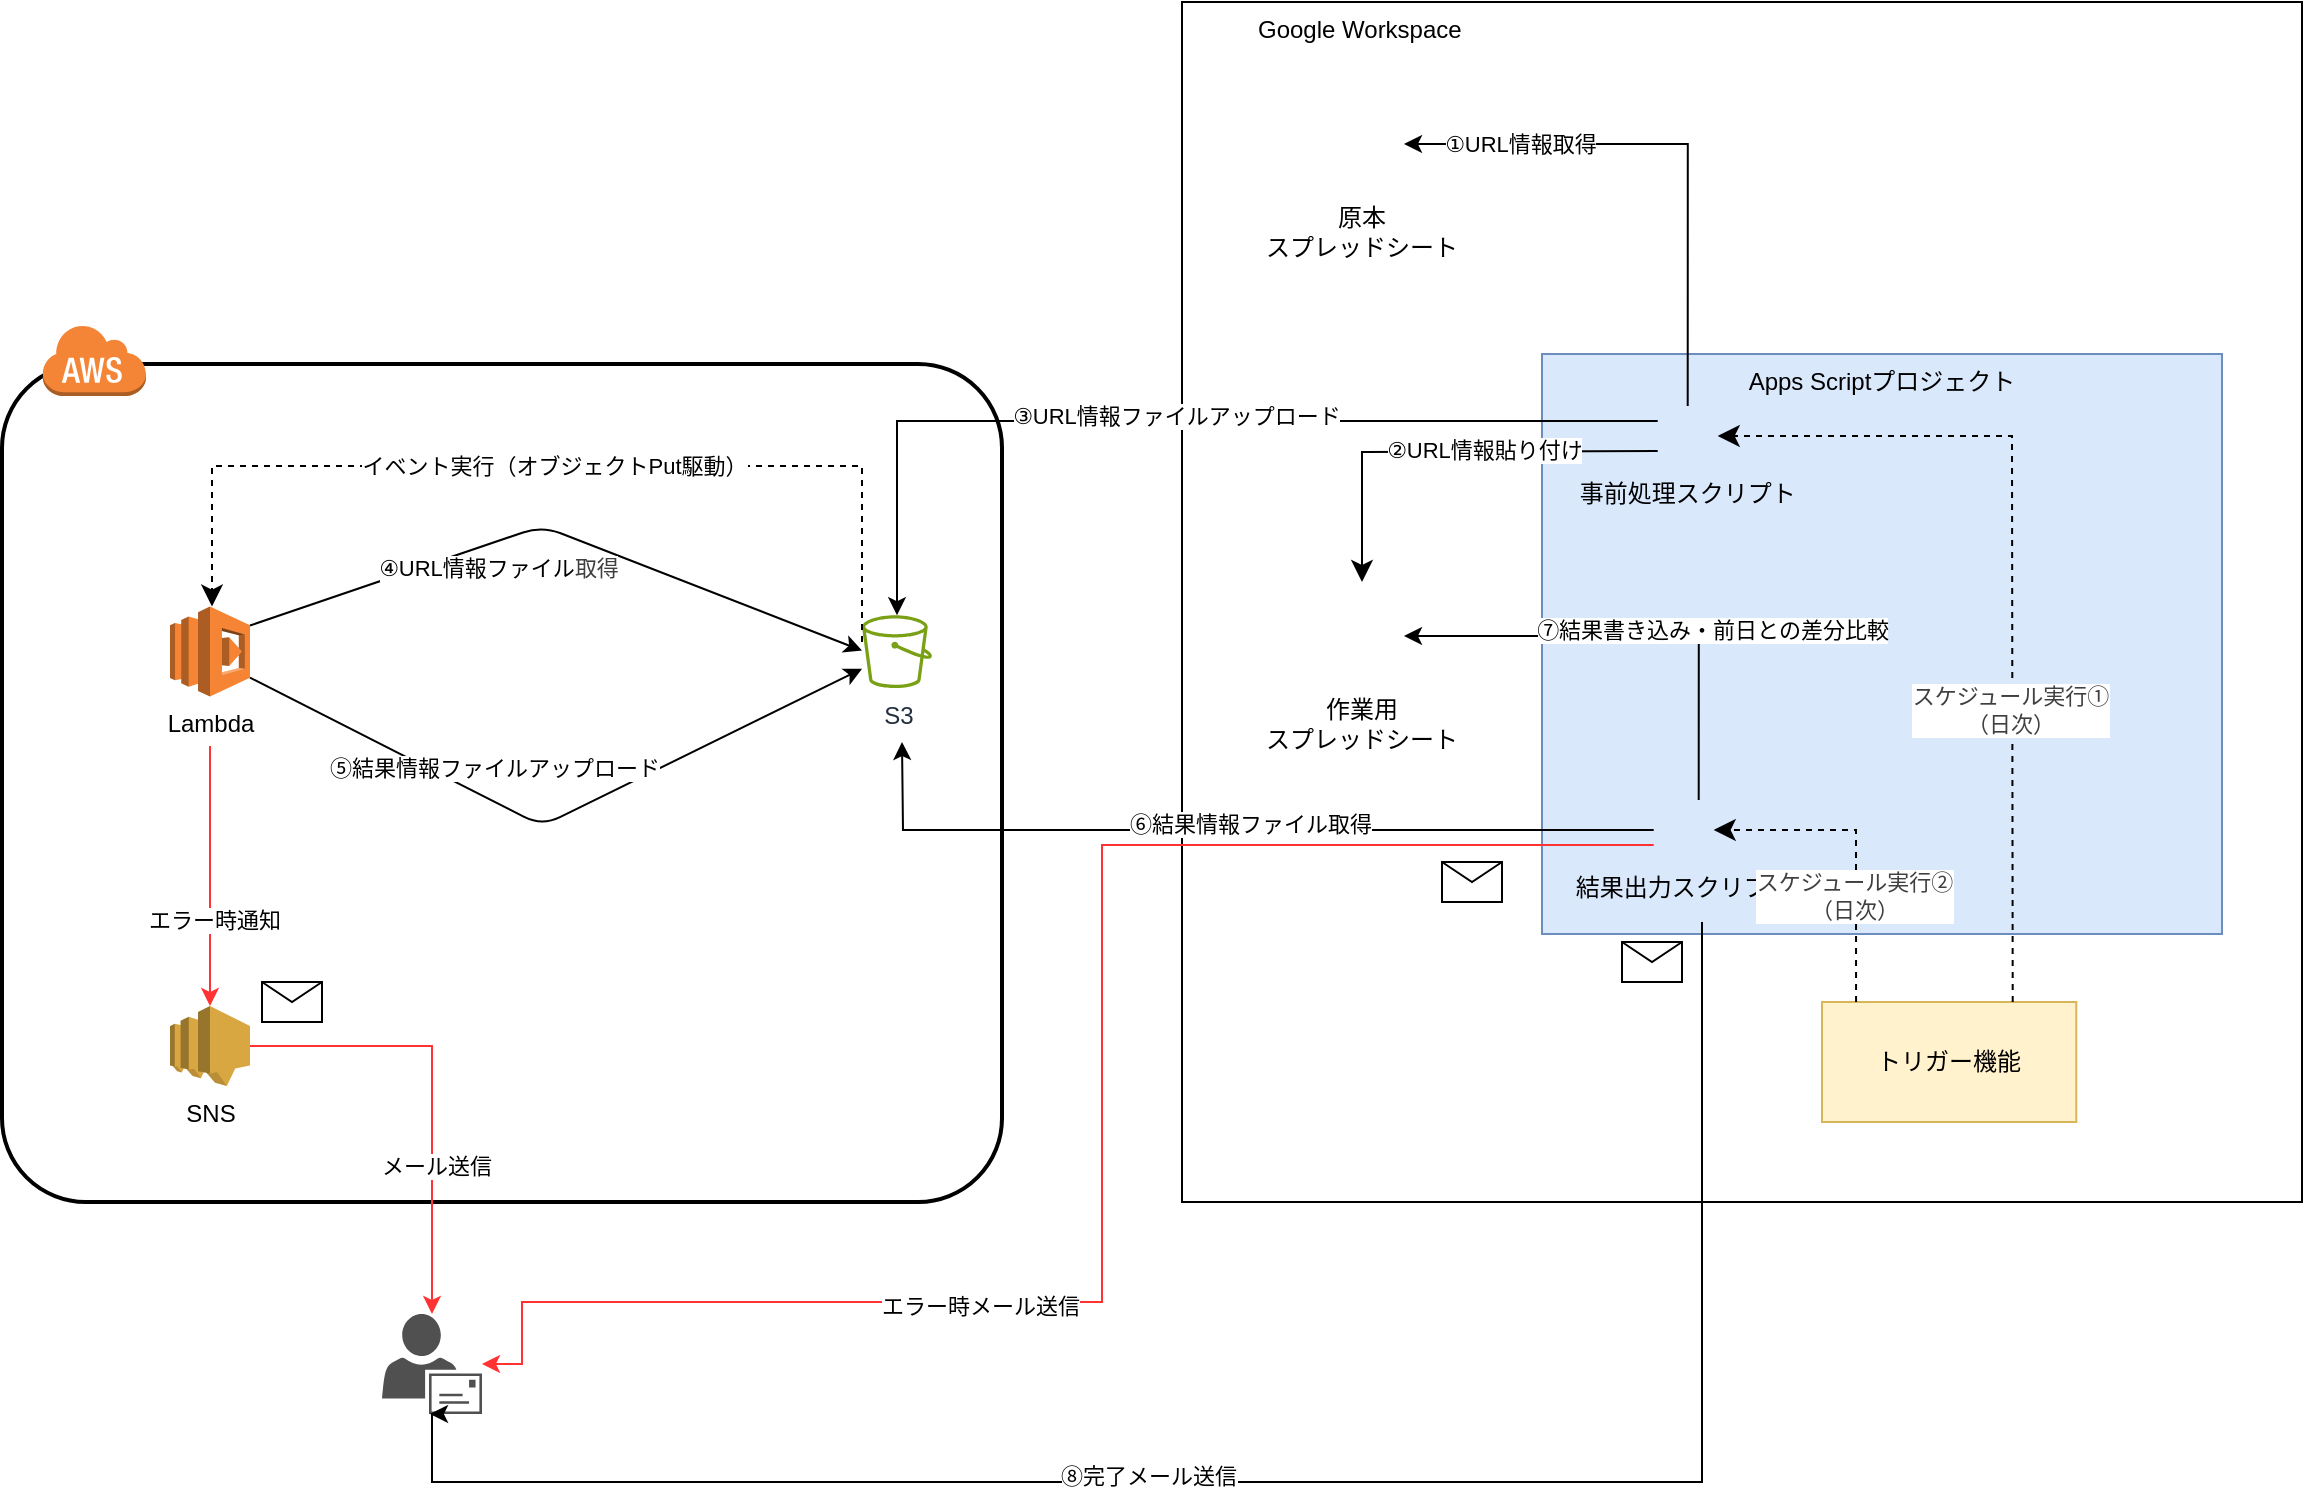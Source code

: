 <mxfile>
    <diagram id="MJ3bDuOHeX7HhFfzLCm9" name="ページ1">
        <mxGraphModel dx="1216" dy="797" grid="1" gridSize="10" guides="1" tooltips="1" connect="1" arrows="1" fold="1" page="1" pageScale="1" pageWidth="827" pageHeight="1169" math="0" shadow="0">
            <root>
                <mxCell id="0"/>
                <mxCell id="1" parent="0"/>
                <mxCell id="43" value="" style="rounded=1;arcSize=10;dashed=0;fillColor=none;gradientColor=none;strokeWidth=2;" vertex="1" parent="1">
                    <mxGeometry x="290" y="221" width="500" height="419" as="geometry"/>
                </mxCell>
                <mxCell id="3" value="　　　Google Workspace" style="rounded=0;whiteSpace=wrap;html=1;align=left;verticalAlign=top;" parent="1" vertex="1">
                    <mxGeometry x="880" y="40" width="560" height="600" as="geometry"/>
                </mxCell>
                <mxCell id="9" value="" style="group" vertex="1" connectable="0" parent="1">
                    <mxGeometry x="910" y="90" width="120" height="80" as="geometry"/>
                </mxCell>
                <mxCell id="5" value="原本&lt;div&gt;スプレッドシート&lt;/div&gt;" style="rounded=0;whiteSpace=wrap;html=1;strokeColor=none;fillColor=none;" vertex="1" parent="9">
                    <mxGeometry y="50" width="120" height="30" as="geometry"/>
                </mxCell>
                <mxCell id="8" value="" style="shape=image;verticalLabelPosition=bottom;labelBackgroundColor=default;verticalAlign=top;aspect=fixed;imageAspect=0;image=https://cdn-icons-png.freepik.com/512/2991/2991114.png;" vertex="1" parent="9">
                    <mxGeometry x="39" width="42" height="42" as="geometry"/>
                </mxCell>
                <mxCell id="15" value="Apps Scriptプロジェクト" style="rounded=0;whiteSpace=wrap;html=1;align=center;verticalAlign=top;fillColor=#dae8fc;strokeColor=#6c8ebf;" vertex="1" parent="1">
                    <mxGeometry x="1060" y="216" width="340" height="290" as="geometry"/>
                </mxCell>
                <mxCell id="10" value="" style="group" vertex="1" connectable="0" parent="1">
                    <mxGeometry x="910" y="336" width="120" height="80" as="geometry"/>
                </mxCell>
                <mxCell id="11" value="作業用&lt;br&gt;&lt;div&gt;スプレッドシート&lt;/div&gt;" style="rounded=0;whiteSpace=wrap;html=1;strokeColor=none;fillColor=none;" vertex="1" parent="10">
                    <mxGeometry y="50" width="120" height="30" as="geometry"/>
                </mxCell>
                <mxCell id="12" value="" style="shape=image;verticalLabelPosition=bottom;labelBackgroundColor=default;verticalAlign=top;aspect=fixed;imageAspect=0;image=https://cdn-icons-png.freepik.com/512/2991/2991114.png;" vertex="1" parent="10">
                    <mxGeometry x="39" width="42" height="42" as="geometry"/>
                </mxCell>
                <mxCell id="19" value="" style="group;fontColor=default;labelBackgroundColor=none;" vertex="1" connectable="0" parent="1">
                    <mxGeometry x="1060" y="242" width="154.286" height="60" as="geometry"/>
                </mxCell>
                <mxCell id="7" value="事前処理スクリプト" style="shape=image;verticalLabelPosition=bottom;labelBackgroundColor=none;verticalAlign=top;aspect=fixed;imageAspect=0;image=https://upload.wikimedia.org/wikipedia/commons/thumb/2/2f/Google_Apps_Script.svg/1024px-Google_Apps_Script.svg.png;" vertex="1" parent="19">
                    <mxGeometry x="57.857" width="30" height="30" as="geometry"/>
                </mxCell>
                <mxCell id="20" value="" style="group" vertex="1" connectable="0" parent="1">
                    <mxGeometry x="1059.997" y="439" width="154.286" height="60" as="geometry"/>
                </mxCell>
                <mxCell id="29" value="" style="edgeStyle=none;html=1;" edge="1" parent="20" source="21">
                    <mxGeometry relative="1" as="geometry">
                        <mxPoint x="75" y="30" as="targetPoint"/>
                    </mxGeometry>
                </mxCell>
                <mxCell id="21" value="結果出力スクリプト" style="shape=image;verticalLabelPosition=bottom;labelBackgroundColor=none;verticalAlign=top;aspect=fixed;imageAspect=0;image=https://upload.wikimedia.org/wikipedia/commons/thumb/2/2f/Google_Apps_Script.svg/1024px-Google_Apps_Script.svg.png;" vertex="1" parent="20">
                    <mxGeometry x="55.857" width="30" height="30" as="geometry"/>
                </mxCell>
                <mxCell id="30" value="トリガー機能" style="rounded=0;whiteSpace=wrap;html=1;fillColor=#fff2cc;strokeColor=#d6b656;" vertex="1" parent="1">
                    <mxGeometry x="1200" y="540" width="127.14" height="60" as="geometry"/>
                </mxCell>
                <mxCell id="36" value="" style="endArrow=classic;html=1;entryX=1;entryY=0.5;entryDx=0;entryDy=0;exitX=0.5;exitY=0;exitDx=0;exitDy=0;edgeStyle=orthogonalEdgeStyle;rounded=0;curved=0;" edge="1" parent="1" source="7" target="8">
                    <mxGeometry width="50" height="50" relative="1" as="geometry">
                        <mxPoint x="770" y="216" as="sourcePoint"/>
                        <mxPoint x="1010" y="276" as="targetPoint"/>
                    </mxGeometry>
                </mxCell>
                <mxCell id="38" value="①URL情報取得" style="edgeLabel;html=1;align=center;verticalAlign=middle;resizable=0;points=[];" vertex="1" connectable="0" parent="36">
                    <mxGeometry x="0.338" y="2" relative="1" as="geometry">
                        <mxPoint x="-33" y="-2" as="offset"/>
                    </mxGeometry>
                </mxCell>
                <mxCell id="37" value="" style="edgeStyle=elbowEdgeStyle;elbow=vertical;endArrow=classic;html=1;curved=0;rounded=0;endSize=8;startSize=8;exitX=0;exitY=0.75;exitDx=0;exitDy=0;" edge="1" parent="1" source="7">
                    <mxGeometry width="50" height="50" relative="1" as="geometry">
                        <mxPoint x="949.997" y="592" as="sourcePoint"/>
                        <mxPoint x="970" y="330" as="targetPoint"/>
                        <Array as="points">
                            <mxPoint x="1040" y="265"/>
                        </Array>
                    </mxGeometry>
                </mxCell>
                <mxCell id="39" value="②URL情報貼り付け" style="edgeLabel;html=1;align=center;verticalAlign=middle;resizable=0;points=[];" vertex="1" connectable="0" parent="37">
                    <mxGeometry x="0.134" y="-1" relative="1" as="geometry">
                        <mxPoint x="33" as="offset"/>
                    </mxGeometry>
                </mxCell>
                <mxCell id="44" value="" style="dashed=0;html=1;shape=mxgraph.aws3.cloud;fillColor=#F58536;gradientColor=none;dashed=0;" vertex="1" parent="1">
                    <mxGeometry x="310" y="201" width="52" height="36" as="geometry"/>
                </mxCell>
                <mxCell id="46" value="S3" style="sketch=0;outlineConnect=0;fontColor=#232F3E;gradientColor=none;fillColor=#7AA116;strokeColor=none;dashed=0;verticalLabelPosition=bottom;verticalAlign=top;align=center;html=1;fontSize=12;fontStyle=0;aspect=fixed;pointerEvents=1;shape=mxgraph.aws4.bucket;" vertex="1" parent="1">
                    <mxGeometry x="720" y="346.6" width="35" height="36.4" as="geometry"/>
                </mxCell>
                <mxCell id="47" value="" style="endArrow=classic;html=1;exitX=0;exitY=0.25;exitDx=0;exitDy=0;edgeStyle=orthogonalEdgeStyle;rounded=0;curved=0;" edge="1" parent="1" source="7" target="46">
                    <mxGeometry width="50" height="50" relative="1" as="geometry">
                        <mxPoint x="1128" y="305" as="sourcePoint"/>
                        <mxPoint x="850" y="220" as="targetPoint"/>
                    </mxGeometry>
                </mxCell>
                <mxCell id="48" value="③URL情報ファイルアップロード" style="edgeLabel;html=1;align=center;verticalAlign=middle;resizable=0;points=[];" vertex="1" connectable="0" parent="47">
                    <mxGeometry x="0.338" y="2" relative="1" as="geometry">
                        <mxPoint x="78" y="-5" as="offset"/>
                    </mxGeometry>
                </mxCell>
                <mxCell id="49" value="Lambda" style="outlineConnect=0;dashed=0;verticalLabelPosition=bottom;verticalAlign=top;align=center;html=1;shape=mxgraph.aws3.lambda;fillColor=#F58534;gradientColor=none;" vertex="1" parent="1">
                    <mxGeometry x="374" y="342.3" width="40" height="45" as="geometry"/>
                </mxCell>
                <mxCell id="50" value="" style="endArrow=classic;html=1;exitX=1;exitY=0.21;exitDx=0;exitDy=0;exitPerimeter=0;" edge="1" parent="1" source="49">
                    <mxGeometry width="50" height="50" relative="1" as="geometry">
                        <mxPoint x="530" y="364.3" as="sourcePoint"/>
                        <mxPoint x="720.003" y="364.3" as="targetPoint"/>
                        <Array as="points">
                            <mxPoint x="560" y="302"/>
                        </Array>
                    </mxGeometry>
                </mxCell>
                <mxCell id="51" value="&lt;span style=&quot;font-family: monospace; font-size: 0px; text-align: start; background-color: rgb(251, 251, 251);&quot;&gt;%3CmxGraphModel%3E%3Croot%3E%3CmxCell%20id%3D%220%22%2F%3E%3CmxCell%20id%3D%221%22%20parent%3D%220%22%2F%3E%3CmxCell%20id%3D%222%22%20value%3D%22%22%20style%3D%22endArrow%3Dclassic%3Bhtml%3D1%3BentryX%3D0.5%3BentryY%3D0%3BentryDx%3D0%3BentryDy%3D0%3BentryPerimeter%3D0%3B%22%20edge%3D%221%22%20parent%3D%221%22%3E%3CmxGeometry%20width%3D%2250%22%20height%3D%2250%22%20relative%3D%221%22%20as%3D%22geometry%22%3E%3CmxPoint%20x%3D%22530%22%20y%3D%22200%22%20as%3D%22sourcePoint%22%2F%3E%3CmxPoint%20x%3D%22530%22%20y%3D%22250%22%20as%3D%22targetPoint%22%2F%3E%3C%2FmxGeometry%3E%3C%2FmxCell%3E%3C%2Froot%3E%3C%2FmxGraphModel%3E&lt;/span&gt;" style="edgeLabel;html=1;align=center;verticalAlign=middle;resizable=0;points=[];" vertex="1" connectable="0" parent="50">
                    <mxGeometry x="-0.173" relative="1" as="geometry">
                        <mxPoint as="offset"/>
                    </mxGeometry>
                </mxCell>
                <mxCell id="55" value="④URL情報ファイル&lt;span style=&quot;color: rgb(63, 63, 63); background-color: light-dark(#ffffff, var(--ge-dark-color, #121212));&quot;&gt;取得&lt;/span&gt;" style="edgeLabel;html=1;align=center;verticalAlign=middle;resizable=0;points=[];" vertex="1" connectable="0" parent="50">
                    <mxGeometry x="-0.432" y="-1" relative="1" as="geometry">
                        <mxPoint x="36" as="offset"/>
                    </mxGeometry>
                </mxCell>
                <mxCell id="54" value="&lt;span style=&quot;background-color: light-dark(#ffffff, var(--ge-dark-color, #121212));&quot;&gt;イベント実行（&lt;span style=&quot;color: rgb(0, 0, 0);&quot;&gt;オブジェクトPut駆動&lt;/span&gt;）&lt;/span&gt;" style="edgeStyle=elbowEdgeStyle;elbow=vertical;endArrow=classic;html=1;curved=0;rounded=0;endSize=8;startSize=8;entryX=0.5;entryY=0;entryDx=0;entryDy=0;entryPerimeter=0;dashed=1;exitX=0;exitY=0.368;exitDx=0;exitDy=0;exitPerimeter=0;" edge="1" parent="1" source="46">
                    <mxGeometry width="50" height="50" relative="1" as="geometry">
                        <mxPoint x="670" y="140" as="sourcePoint"/>
                        <mxPoint x="395" y="342.3" as="targetPoint"/>
                        <Array as="points">
                            <mxPoint x="641" y="272"/>
                        </Array>
                    </mxGeometry>
                </mxCell>
                <mxCell id="56" value="" style="endArrow=classic;html=1;exitX=1;exitY=0.79;exitDx=0;exitDy=0;exitPerimeter=0;" edge="1" parent="1" source="49" target="46">
                    <mxGeometry width="50" height="50" relative="1" as="geometry">
                        <mxPoint x="470" y="422" as="sourcePoint"/>
                        <mxPoint x="660.003" y="434.3" as="targetPoint"/>
                        <Array as="points">
                            <mxPoint x="560" y="452"/>
                        </Array>
                    </mxGeometry>
                </mxCell>
                <mxCell id="57" value="&lt;span style=&quot;font-family: monospace; font-size: 0px; text-align: start; background-color: rgb(251, 251, 251);&quot;&gt;%3CmxGraphModel%3E%3Croot%3E%3CmxCell%20id%3D%220%22%2F%3E%3CmxCell%20id%3D%221%22%20parent%3D%220%22%2F%3E%3CmxCell%20id%3D%222%22%20value%3D%22%22%20style%3D%22endArrow%3Dclassic%3Bhtml%3D1%3BentryX%3D0.5%3BentryY%3D0%3BentryDx%3D0%3BentryDy%3D0%3BentryPerimeter%3D0%3B%22%20edge%3D%221%22%20parent%3D%221%22%3E%3CmxGeometry%20width%3D%2250%22%20height%3D%2250%22%20relative%3D%221%22%20as%3D%22geometry%22%3E%3CmxPoint%20x%3D%22530%22%20y%3D%22200%22%20as%3D%22sourcePoint%22%2F%3E%3CmxPoint%20x%3D%22530%22%20y%3D%22250%22%20as%3D%22targetPoint%22%2F%3E%3C%2FmxGeometry%3E%3C%2FmxCell%3E%3C%2Froot%3E%3C%2FmxGraphModel%3E&lt;/span&gt;" style="edgeLabel;html=1;align=center;verticalAlign=middle;resizable=0;points=[];" vertex="1" connectable="0" parent="56">
                    <mxGeometry x="-0.173" relative="1" as="geometry">
                        <mxPoint as="offset"/>
                    </mxGeometry>
                </mxCell>
                <mxCell id="58" value="⑤結果情報ファイルアップロード" style="edgeLabel;html=1;align=center;verticalAlign=middle;resizable=0;points=[];" vertex="1" connectable="0" parent="56">
                    <mxGeometry x="-0.432" y="-1" relative="1" as="geometry">
                        <mxPoint x="36" as="offset"/>
                    </mxGeometry>
                </mxCell>
                <mxCell id="59" value="" style="edgeStyle=elbowEdgeStyle;elbow=horizontal;endArrow=classic;html=1;curved=0;rounded=0;endSize=8;startSize=8;dashed=1;entryX=1;entryY=0.5;entryDx=0;entryDy=0;exitX=0.75;exitY=0;exitDx=0;exitDy=0;" edge="1" parent="1" source="30" target="7">
                    <mxGeometry width="50" height="50" relative="1" as="geometry">
                        <mxPoint x="1290" y="380" as="sourcePoint"/>
                        <mxPoint x="1340" y="330" as="targetPoint"/>
                        <Array as="points">
                            <mxPoint x="1295" y="420"/>
                        </Array>
                    </mxGeometry>
                </mxCell>
                <mxCell id="60" value="&lt;span style=&quot;color: rgb(63, 63, 63); scrollbar-color: rgb(226, 226, 226) rgb(251, 251, 251);&quot;&gt;スケジュール実行①&lt;/span&gt;&lt;div style=&quot;color: rgb(63, 63, 63); scrollbar-color: rgb(226, 226, 226) rgb(251, 251, 251);&quot;&gt;&lt;span style=&quot;color: rgb(63, 63, 63); scrollbar-color: rgb(226, 226, 226) rgb(251, 251, 251);&quot;&gt;（日次）&lt;/span&gt;&lt;/div&gt;" style="edgeLabel;html=1;align=center;verticalAlign=middle;resizable=0;points=[];" vertex="1" connectable="0" parent="59">
                    <mxGeometry x="-0.32" y="1" relative="1" as="geometry">
                        <mxPoint as="offset"/>
                    </mxGeometry>
                </mxCell>
                <mxCell id="65" value="" style="edgeStyle=elbowEdgeStyle;elbow=horizontal;endArrow=classic;html=1;curved=0;rounded=0;endSize=8;startSize=8;dashed=1;entryX=1;entryY=0.5;entryDx=0;entryDy=0;exitX=0.134;exitY=0;exitDx=0;exitDy=0;exitPerimeter=0;" edge="1" parent="1" source="30" target="21">
                    <mxGeometry width="50" height="50" relative="1" as="geometry">
                        <mxPoint x="1420" y="405" as="sourcePoint"/>
                        <mxPoint x="1158" y="301" as="targetPoint"/>
                        <Array as="points">
                            <mxPoint x="1217" y="470"/>
                        </Array>
                    </mxGeometry>
                </mxCell>
                <mxCell id="66" value="&lt;span style=&quot;color: rgb(63, 63, 63); scrollbar-color: rgb(226, 226, 226) rgb(251, 251, 251);&quot;&gt;スケジュール実行②&lt;/span&gt;&lt;div style=&quot;color: rgb(63, 63, 63); scrollbar-color: rgb(226, 226, 226) rgb(251, 251, 251);&quot;&gt;&lt;span style=&quot;color: rgb(63, 63, 63); scrollbar-color: rgb(226, 226, 226) rgb(251, 251, 251);&quot;&gt;（日次）&lt;/span&gt;&lt;/div&gt;" style="edgeLabel;html=1;align=center;verticalAlign=middle;resizable=0;points=[];" vertex="1" connectable="0" parent="65">
                    <mxGeometry x="-0.32" y="1" relative="1" as="geometry">
                        <mxPoint as="offset"/>
                    </mxGeometry>
                </mxCell>
                <mxCell id="67" value="SNS" style="outlineConnect=0;dashed=0;verticalLabelPosition=bottom;verticalAlign=top;align=center;html=1;shape=mxgraph.aws3.sns;fillColor=#D9A741;gradientColor=none;" vertex="1" parent="1">
                    <mxGeometry x="374" y="542" width="40" height="40" as="geometry"/>
                </mxCell>
                <mxCell id="71" value="" style="endArrow=classic;html=1;entryX=0.5;entryY=0;entryDx=0;entryDy=0;entryPerimeter=0;strokeColor=#FF3333;" edge="1" parent="1" target="67">
                    <mxGeometry width="50" height="50" relative="1" as="geometry">
                        <mxPoint x="394" y="412" as="sourcePoint"/>
                        <mxPoint x="400" y="493.5" as="targetPoint"/>
                    </mxGeometry>
                </mxCell>
                <mxCell id="72" value="エラー時通知" style="edgeLabel;html=1;align=center;verticalAlign=middle;resizable=0;points=[];" vertex="1" connectable="0" parent="71">
                    <mxGeometry x="0.338" y="2" relative="1" as="geometry">
                        <mxPoint as="offset"/>
                    </mxGeometry>
                </mxCell>
                <mxCell id="73" value="" style="shape=message;html=1;html=1;outlineConnect=0;labelPosition=center;verticalLabelPosition=bottom;align=center;verticalAlign=top;" vertex="1" parent="1">
                    <mxGeometry x="420" y="530" width="30" height="20" as="geometry"/>
                </mxCell>
                <mxCell id="74" value="" style="sketch=0;pointerEvents=1;shadow=0;dashed=0;html=1;strokeColor=none;fillColor=#505050;labelPosition=center;verticalLabelPosition=bottom;verticalAlign=top;outlineConnect=0;align=center;shape=mxgraph.office.users.mail_user;" vertex="1" parent="1">
                    <mxGeometry x="480" y="696" width="50" height="50" as="geometry"/>
                </mxCell>
                <mxCell id="75" value="" style="endArrow=classic;html=1;strokeColor=#FF3333;edgeStyle=orthogonalEdgeStyle;exitX=1;exitY=0.5;exitDx=0;exitDy=0;exitPerimeter=0;rounded=0;curved=0;" edge="1" parent="1" source="67" target="74">
                    <mxGeometry width="50" height="50" relative="1" as="geometry">
                        <mxPoint x="399" y="612" as="sourcePoint"/>
                        <mxPoint x="273" y="702" as="targetPoint"/>
                    </mxGeometry>
                </mxCell>
                <mxCell id="76" value="メール送信" style="edgeLabel;html=1;align=center;verticalAlign=middle;resizable=0;points=[];" vertex="1" connectable="0" parent="75">
                    <mxGeometry x="0.338" y="2" relative="1" as="geometry">
                        <mxPoint as="offset"/>
                    </mxGeometry>
                </mxCell>
                <mxCell id="77" value="" style="endArrow=classic;html=1;exitX=0;exitY=0.5;exitDx=0;exitDy=0;edgeStyle=orthogonalEdgeStyle;rounded=0;curved=0;" edge="1" parent="1" source="21">
                    <mxGeometry width="50" height="50" relative="1" as="geometry">
                        <mxPoint x="1128" y="260" as="sourcePoint"/>
                        <mxPoint x="740" y="410" as="targetPoint"/>
                    </mxGeometry>
                </mxCell>
                <mxCell id="78" value="⑥結果情報ファイル取得" style="edgeLabel;html=1;align=center;verticalAlign=middle;resizable=0;points=[];" vertex="1" connectable="0" parent="77">
                    <mxGeometry x="0.338" y="2" relative="1" as="geometry">
                        <mxPoint x="78" y="-5" as="offset"/>
                    </mxGeometry>
                </mxCell>
                <mxCell id="81" value="" style="endArrow=classic;html=1;exitX=0.75;exitY=0;exitDx=0;exitDy=0;edgeStyle=orthogonalEdgeStyle;rounded=0;curved=0;entryX=1;entryY=0.5;entryDx=0;entryDy=0;" edge="1" parent="1" source="21" target="12">
                    <mxGeometry width="50" height="50" relative="1" as="geometry">
                        <mxPoint x="1126" y="464" as="sourcePoint"/>
                        <mxPoint x="750" y="420" as="targetPoint"/>
                    </mxGeometry>
                </mxCell>
                <mxCell id="82" value="⑦結果書き込み・前日との差分比較" style="edgeLabel;html=1;align=center;verticalAlign=middle;resizable=0;points=[];" vertex="1" connectable="0" parent="81">
                    <mxGeometry x="0.338" y="2" relative="1" as="geometry">
                        <mxPoint x="78" y="-5" as="offset"/>
                    </mxGeometry>
                </mxCell>
                <mxCell id="85" value="" style="endArrow=classic;html=1;strokeColor=#FF3333;edgeStyle=orthogonalEdgeStyle;rounded=0;curved=0;exitX=0;exitY=0.75;exitDx=0;exitDy=0;" edge="1" parent="1" source="21" target="74">
                    <mxGeometry width="50" height="50" relative="1" as="geometry">
                        <mxPoint x="1140" y="500" as="sourcePoint"/>
                        <mxPoint x="540" y="690" as="targetPoint"/>
                        <Array as="points">
                            <mxPoint x="840" y="462"/>
                            <mxPoint x="840" y="690"/>
                            <mxPoint x="550" y="690"/>
                            <mxPoint x="550" y="721"/>
                        </Array>
                    </mxGeometry>
                </mxCell>
                <mxCell id="86" value="エラー時メール送信" style="edgeLabel;html=1;align=center;verticalAlign=middle;resizable=0;points=[];" vertex="1" connectable="0" parent="85">
                    <mxGeometry x="0.338" y="2" relative="1" as="geometry">
                        <mxPoint as="offset"/>
                    </mxGeometry>
                </mxCell>
                <mxCell id="87" value="" style="endArrow=classic;html=1;edgeStyle=orthogonalEdgeStyle;rounded=0;curved=0;" edge="1" parent="1">
                    <mxGeometry width="50" height="50" relative="1" as="geometry">
                        <mxPoint x="1140" y="500" as="sourcePoint"/>
                        <mxPoint x="504" y="746" as="targetPoint"/>
                        <Array as="points">
                            <mxPoint x="1140" y="780"/>
                            <mxPoint x="505" y="780"/>
                        </Array>
                    </mxGeometry>
                </mxCell>
                <mxCell id="88" value="⑧完了メール送信" style="edgeLabel;html=1;align=center;verticalAlign=middle;resizable=0;points=[];" vertex="1" connectable="0" parent="87">
                    <mxGeometry x="0.338" y="2" relative="1" as="geometry">
                        <mxPoint x="78" y="-5" as="offset"/>
                    </mxGeometry>
                </mxCell>
                <mxCell id="89" value="" style="shape=message;html=1;html=1;outlineConnect=0;labelPosition=center;verticalLabelPosition=bottom;align=center;verticalAlign=top;" vertex="1" parent="1">
                    <mxGeometry x="1010" y="470" width="30" height="20" as="geometry"/>
                </mxCell>
                <mxCell id="90" value="" style="shape=message;html=1;html=1;outlineConnect=0;labelPosition=center;verticalLabelPosition=bottom;align=center;verticalAlign=top;" vertex="1" parent="1">
                    <mxGeometry x="1100" y="510" width="30" height="20" as="geometry"/>
                </mxCell>
                <mxCell id="91" value="" style="shape=image;verticalLabelPosition=bottom;labelBackgroundColor=default;verticalAlign=top;aspect=fixed;imageAspect=0;image=https://www.g-workspace.jp/wp-content/uploads/cropped-site-icon-1.png;" vertex="1" parent="1">
                    <mxGeometry x="880" y="40" width="32" height="32" as="geometry"/>
                </mxCell>
            </root>
        </mxGraphModel>
    </diagram>
</mxfile>
